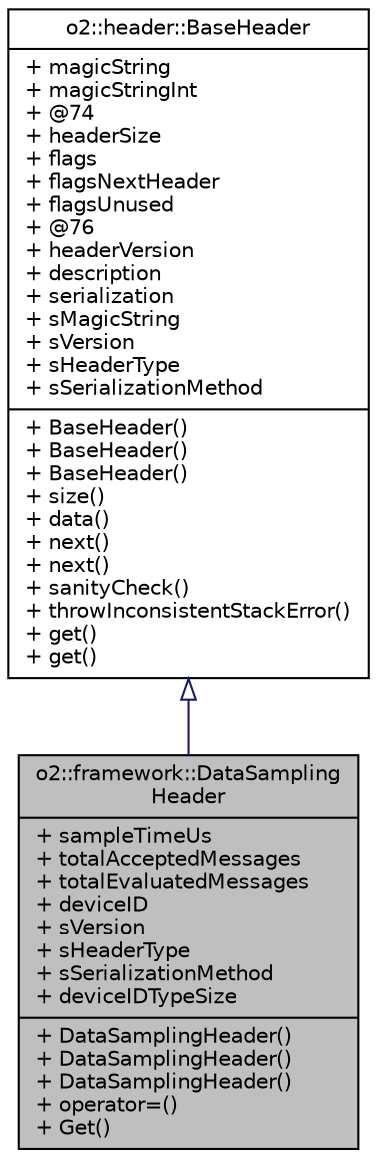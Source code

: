 digraph "o2::framework::DataSamplingHeader"
{
 // INTERACTIVE_SVG=YES
  bgcolor="transparent";
  edge [fontname="Helvetica",fontsize="10",labelfontname="Helvetica",labelfontsize="10"];
  node [fontname="Helvetica",fontsize="10",shape=record];
  Node0 [label="{o2::framework::DataSampling\lHeader\n|+ sampleTimeUs\l+ totalAcceptedMessages\l+ totalEvaluatedMessages\l+ deviceID\l+ sVersion\l+ sHeaderType\l+ sSerializationMethod\l+ deviceIDTypeSize\l|+ DataSamplingHeader()\l+ DataSamplingHeader()\l+ DataSamplingHeader()\l+ operator=()\l+ Get()\l}",height=0.2,width=0.4,color="black", fillcolor="grey75", style="filled", fontcolor="black"];
  Node1 -> Node0 [dir="back",color="midnightblue",fontsize="10",style="solid",arrowtail="onormal",fontname="Helvetica"];
  Node1 [label="{o2::header::BaseHeader\n|+ magicString\l+ magicStringInt\l+ @74\l+ headerSize\l+ flags\l+ flagsNextHeader\l+ flagsUnused\l+ @76\l+ headerVersion\l+ description\l+ serialization\l+ sMagicString\l+ sVersion\l+ sHeaderType\l+ sSerializationMethod\l|+ BaseHeader()\l+ BaseHeader()\l+ BaseHeader()\l+ size()\l+ data()\l+ next()\l+ next()\l+ sanityCheck()\l+ throwInconsistentStackError()\l+ get()\l+ get()\l}",height=0.2,width=0.4,color="black",URL="$d8/dbd/structo2_1_1header_1_1BaseHeader.html",tooltip="the base header struct Every header type must begin (i.e. derive) with this. Don&#39;t use this struct di..."];
}
